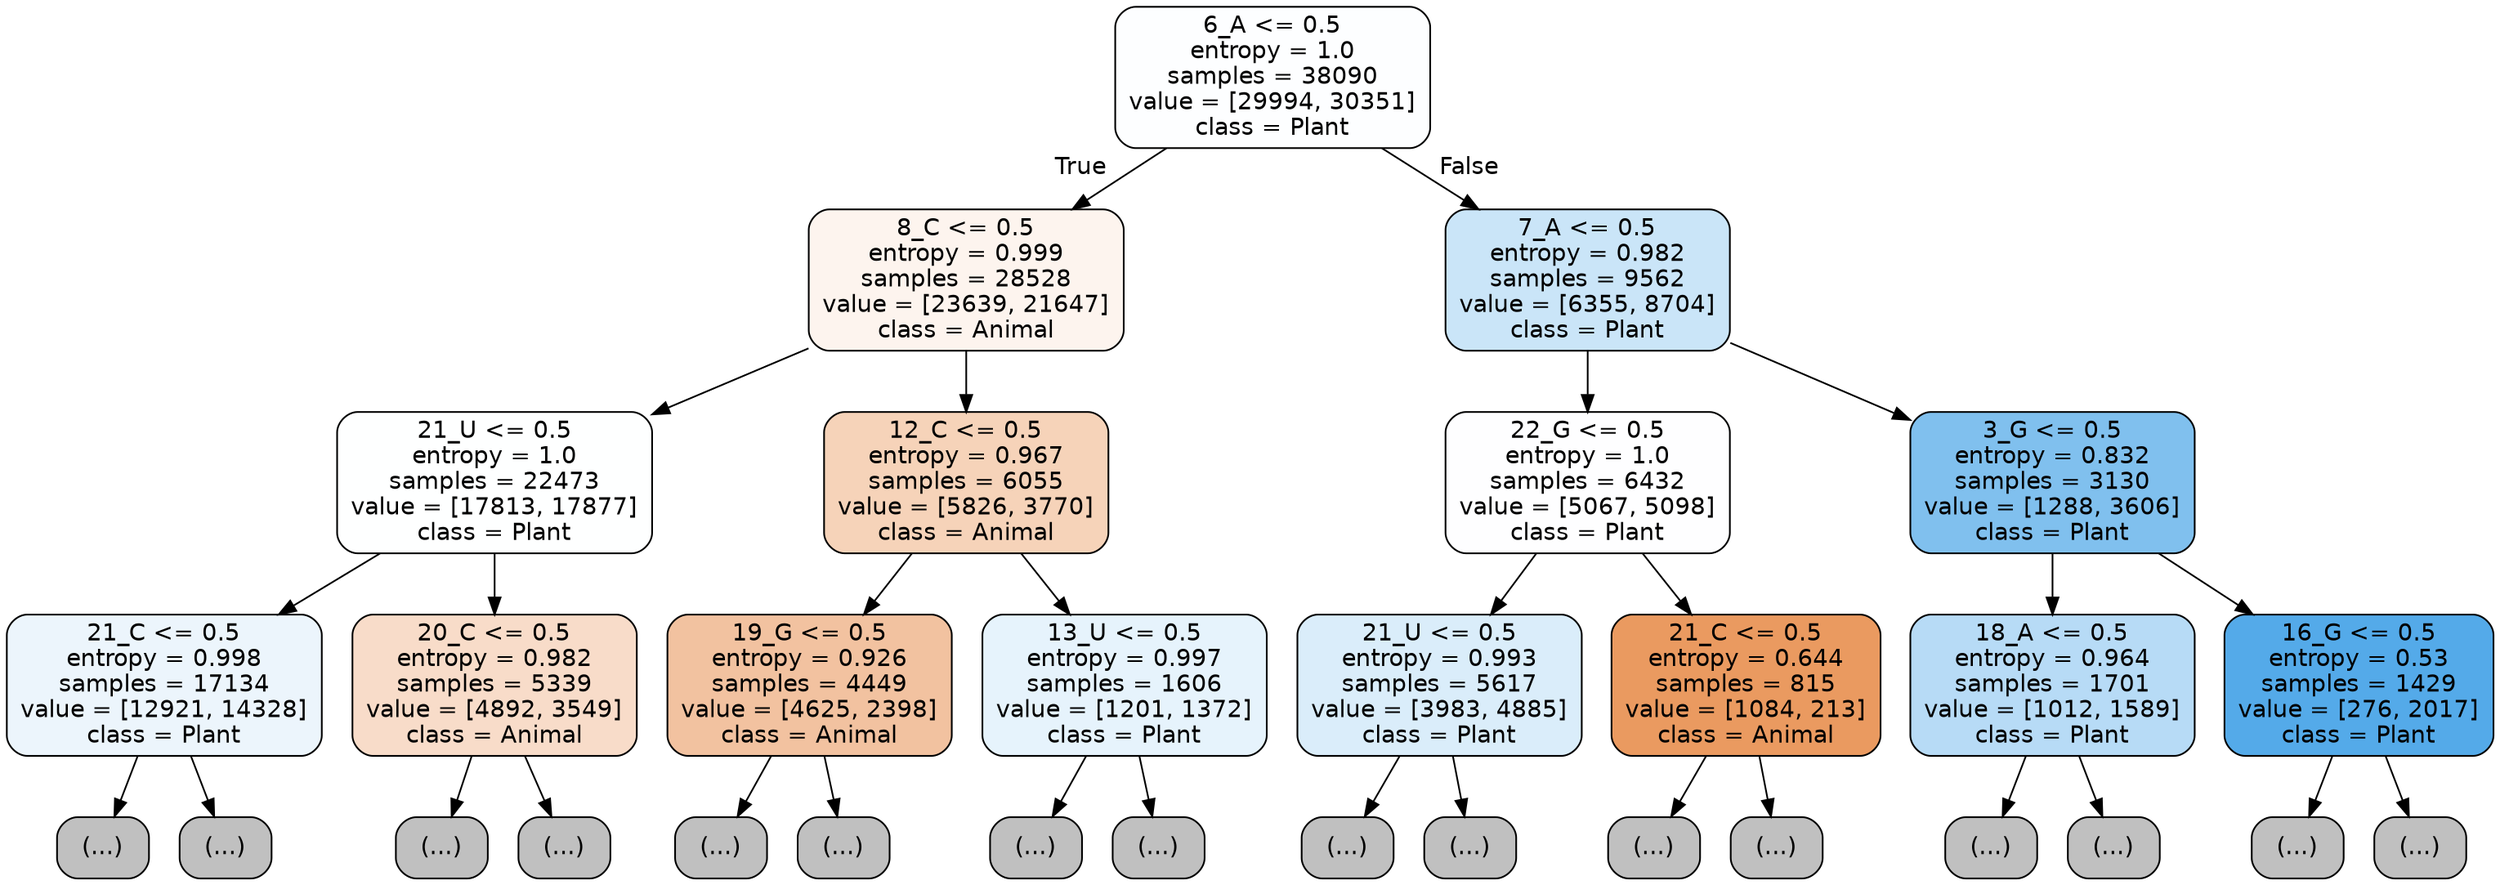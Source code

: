 digraph Tree {
node [shape=box, style="filled, rounded", color="black", fontname="helvetica"] ;
edge [fontname="helvetica"] ;
0 [label="6_A <= 0.5\nentropy = 1.0\nsamples = 38090\nvalue = [29994, 30351]\nclass = Plant", fillcolor="#fdfeff"] ;
1 [label="8_C <= 0.5\nentropy = 0.999\nsamples = 28528\nvalue = [23639, 21647]\nclass = Animal", fillcolor="#fdf4ee"] ;
0 -> 1 [labeldistance=2.5, labelangle=45, headlabel="True"] ;
2 [label="21_U <= 0.5\nentropy = 1.0\nsamples = 22473\nvalue = [17813, 17877]\nclass = Plant", fillcolor="#feffff"] ;
1 -> 2 ;
3 [label="21_C <= 0.5\nentropy = 0.998\nsamples = 17134\nvalue = [12921, 14328]\nclass = Plant", fillcolor="#ecf5fc"] ;
2 -> 3 ;
4 [label="(...)", fillcolor="#C0C0C0"] ;
3 -> 4 ;
5797 [label="(...)", fillcolor="#C0C0C0"] ;
3 -> 5797 ;
7934 [label="20_C <= 0.5\nentropy = 0.982\nsamples = 5339\nvalue = [4892, 3549]\nclass = Animal", fillcolor="#f8dcc9"] ;
2 -> 7934 ;
7935 [label="(...)", fillcolor="#C0C0C0"] ;
7934 -> 7935 ;
9552 [label="(...)", fillcolor="#C0C0C0"] ;
7934 -> 9552 ;
10157 [label="12_C <= 0.5\nentropy = 0.967\nsamples = 6055\nvalue = [5826, 3770]\nclass = Animal", fillcolor="#f6d3b9"] ;
1 -> 10157 ;
10158 [label="19_G <= 0.5\nentropy = 0.926\nsamples = 4449\nvalue = [4625, 2398]\nclass = Animal", fillcolor="#f2c2a0"] ;
10157 -> 10158 ;
10159 [label="(...)", fillcolor="#C0C0C0"] ;
10158 -> 10159 ;
11864 [label="(...)", fillcolor="#C0C0C0"] ;
10158 -> 11864 ;
12385 [label="13_U <= 0.5\nentropy = 0.997\nsamples = 1606\nvalue = [1201, 1372]\nclass = Plant", fillcolor="#e6f3fc"] ;
10157 -> 12385 ;
12386 [label="(...)", fillcolor="#C0C0C0"] ;
12385 -> 12386 ;
12865 [label="(...)", fillcolor="#C0C0C0"] ;
12385 -> 12865 ;
13110 [label="7_A <= 0.5\nentropy = 0.982\nsamples = 9562\nvalue = [6355, 8704]\nclass = Plant", fillcolor="#cae5f8"] ;
0 -> 13110 [labeldistance=2.5, labelangle=-45, headlabel="False"] ;
13111 [label="22_G <= 0.5\nentropy = 1.0\nsamples = 6432\nvalue = [5067, 5098]\nclass = Plant", fillcolor="#fefeff"] ;
13110 -> 13111 ;
13112 [label="21_U <= 0.5\nentropy = 0.993\nsamples = 5617\nvalue = [3983, 4885]\nclass = Plant", fillcolor="#daedfa"] ;
13111 -> 13112 ;
13113 [label="(...)", fillcolor="#C0C0C0"] ;
13112 -> 13113 ;
15360 [label="(...)", fillcolor="#C0C0C0"] ;
13112 -> 15360 ;
15945 [label="21_C <= 0.5\nentropy = 0.644\nsamples = 815\nvalue = [1084, 213]\nclass = Animal", fillcolor="#ea9a60"] ;
13111 -> 15945 ;
15946 [label="(...)", fillcolor="#C0C0C0"] ;
15945 -> 15946 ;
16189 [label="(...)", fillcolor="#C0C0C0"] ;
15945 -> 16189 ;
16232 [label="3_G <= 0.5\nentropy = 0.832\nsamples = 3130\nvalue = [1288, 3606]\nclass = Plant", fillcolor="#80c0ee"] ;
13110 -> 16232 ;
16233 [label="18_A <= 0.5\nentropy = 0.964\nsamples = 1701\nvalue = [1012, 1589]\nclass = Plant", fillcolor="#b7dbf6"] ;
16232 -> 16233 ;
16234 [label="(...)", fillcolor="#C0C0C0"] ;
16233 -> 16234 ;
16837 [label="(...)", fillcolor="#C0C0C0"] ;
16233 -> 16837 ;
16982 [label="16_G <= 0.5\nentropy = 0.53\nsamples = 1429\nvalue = [276, 2017]\nclass = Plant", fillcolor="#54aae9"] ;
16232 -> 16982 ;
16983 [label="(...)", fillcolor="#C0C0C0"] ;
16982 -> 16983 ;
17182 [label="(...)", fillcolor="#C0C0C0"] ;
16982 -> 17182 ;
}